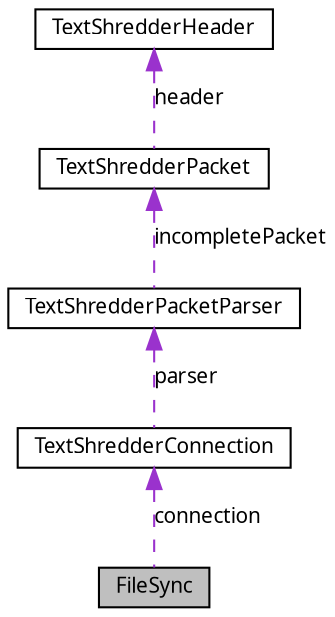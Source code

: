digraph G
{
  edge [fontname="FreeSans.ttf",fontsize="10",labelfontname="FreeSans.ttf",labelfontsize="10"];
  node [fontname="FreeSans.ttf",fontsize="10",shape=record];
  Node1 [label="FileSync",height=0.2,width=0.4,color="black", fillcolor="grey75", style="filled" fontcolor="black"];
  Node2 -> Node1 [dir=back,color="darkorchid3",fontsize="10",style="dashed",label="connection",fontname="FreeSans.ttf"];
  Node2 [label="TextShredderConnection",height=0.2,width=0.4,color="black", fillcolor="white", style="filled",URL="$class_text_shredder_connection.html"];
  Node3 -> Node2 [dir=back,color="darkorchid3",fontsize="10",style="dashed",label="parser",fontname="FreeSans.ttf"];
  Node3 [label="TextShredderPacketParser",height=0.2,width=0.4,color="black", fillcolor="white", style="filled",URL="$class_text_shredder_packet_parser.html"];
  Node4 -> Node3 [dir=back,color="darkorchid3",fontsize="10",style="dashed",label="incompletePacket",fontname="FreeSans.ttf"];
  Node4 [label="TextShredderPacket",height=0.2,width=0.4,color="black", fillcolor="white", style="filled",URL="$class_text_shredder_packet.html"];
  Node5 -> Node4 [dir=back,color="darkorchid3",fontsize="10",style="dashed",label="header",fontname="FreeSans.ttf"];
  Node5 [label="TextShredderHeader",height=0.2,width=0.4,color="black", fillcolor="white", style="filled",URL="$class_text_shredder_header.html"];
}
